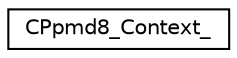 digraph "Graphical Class Hierarchy"
{
 // LATEX_PDF_SIZE
  edge [fontname="Helvetica",fontsize="10",labelfontname="Helvetica",labelfontsize="10"];
  node [fontname="Helvetica",fontsize="10",shape=record];
  rankdir="LR";
  Node0 [label="CPpmd8_Context_",height=0.2,width=0.4,color="black", fillcolor="white", style="filled",URL="$struct_c_ppmd8___context__.html",tooltip=" "];
}
